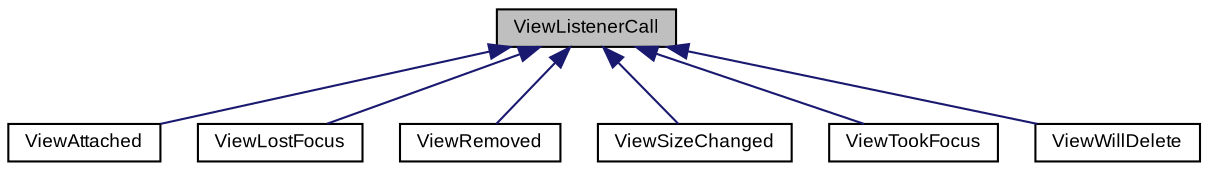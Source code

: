 digraph "ViewListenerCall"
{
  bgcolor="transparent";
  edge [fontname="Arial",fontsize="9",labelfontname="Arial",labelfontsize="9"];
  node [fontname="Arial",fontsize="9",shape=record];
  Node1 [label="ViewListenerCall",height=0.2,width=0.4,color="black", fillcolor="grey75", style="filled" fontcolor="black"];
  Node1 -> Node2 [dir="back",color="midnightblue",fontsize="9",style="solid",fontname="Arial"];
  Node2 [label="ViewAttached",height=0.2,width=0.4,color="black",URL="$struct_v_s_t_g_u_i_1_1_c_view_private_1_1_view_attached.html"];
  Node1 -> Node3 [dir="back",color="midnightblue",fontsize="9",style="solid",fontname="Arial"];
  Node3 [label="ViewLostFocus",height=0.2,width=0.4,color="black",URL="$struct_v_s_t_g_u_i_1_1_c_view_private_1_1_view_lost_focus.html"];
  Node1 -> Node4 [dir="back",color="midnightblue",fontsize="9",style="solid",fontname="Arial"];
  Node4 [label="ViewRemoved",height=0.2,width=0.4,color="black",URL="$struct_v_s_t_g_u_i_1_1_c_view_private_1_1_view_removed.html"];
  Node1 -> Node5 [dir="back",color="midnightblue",fontsize="9",style="solid",fontname="Arial"];
  Node5 [label="ViewSizeChanged",height=0.2,width=0.4,color="black",URL="$struct_v_s_t_g_u_i_1_1_c_view_private_1_1_view_size_changed.html"];
  Node1 -> Node6 [dir="back",color="midnightblue",fontsize="9",style="solid",fontname="Arial"];
  Node6 [label="ViewTookFocus",height=0.2,width=0.4,color="black",URL="$struct_v_s_t_g_u_i_1_1_c_view_private_1_1_view_took_focus.html"];
  Node1 -> Node7 [dir="back",color="midnightblue",fontsize="9",style="solid",fontname="Arial"];
  Node7 [label="ViewWillDelete",height=0.2,width=0.4,color="black",URL="$struct_v_s_t_g_u_i_1_1_c_view_private_1_1_view_will_delete.html"];
}
